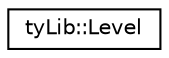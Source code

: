 digraph "Graphical Class Hierarchy"
{
  edge [fontname="Helvetica",fontsize="10",labelfontname="Helvetica",labelfontsize="10"];
  node [fontname="Helvetica",fontsize="10",shape=record];
  rankdir="LR";
  Node1 [label="tyLib::Level",height=0.2,width=0.4,color="black", fillcolor="white", style="filled",URL="$structty_lib_1_1_level.html",tooltip="Structure representing a level. "];
}
